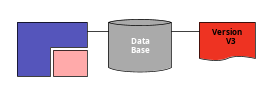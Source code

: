 @startditaa < --no-shadows, scale=0.7
+---------+  /--------\   +-------+
| cBLU    +--+cAAA    +---+Version|
|         |  |  Data  |   |   V3  |
|    +----+  |  Base  |   |cRED{d}|
|    |cPNK|  |     {s}|   +-------+
|    |    |  \---+----/
+----+----+    
@endditaa
